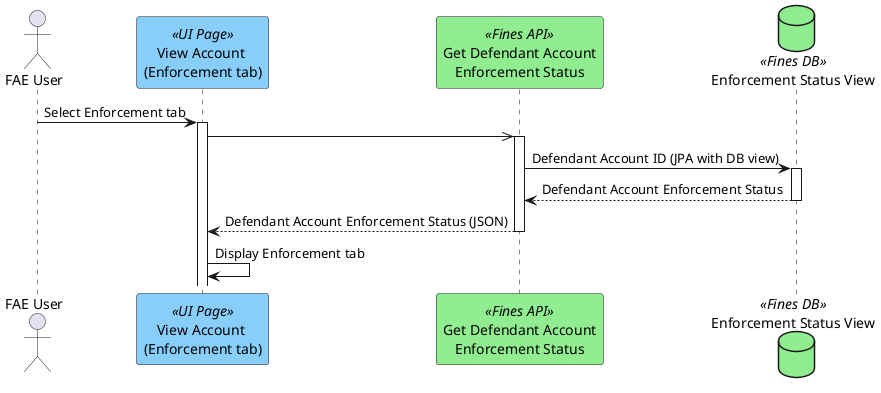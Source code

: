 @startuml
actor "FAE User" as user
participant "View Account \n(Enforcement tab)" as page <<UI Page>> #lightskyblue
participant "Get Defendant Account\nEnforcement Status" as enfapi <<Fines API>> #lightgreen
database "Enforcement Status View" as enfdb <<Fines DB>>  #lightgreen
user -> page ++: Select Enforcement tab
page ->> enfapi ++
enfapi -> enfdb ++ : Defendant Account ID (JPA with DB view)
enfapi <-- enfdb --: Defendant Account Enforcement Status
page <-- enfapi -- : Defendant Account Enforcement Status (JSON)
page -> page : Display Enforcement tab
@enduml